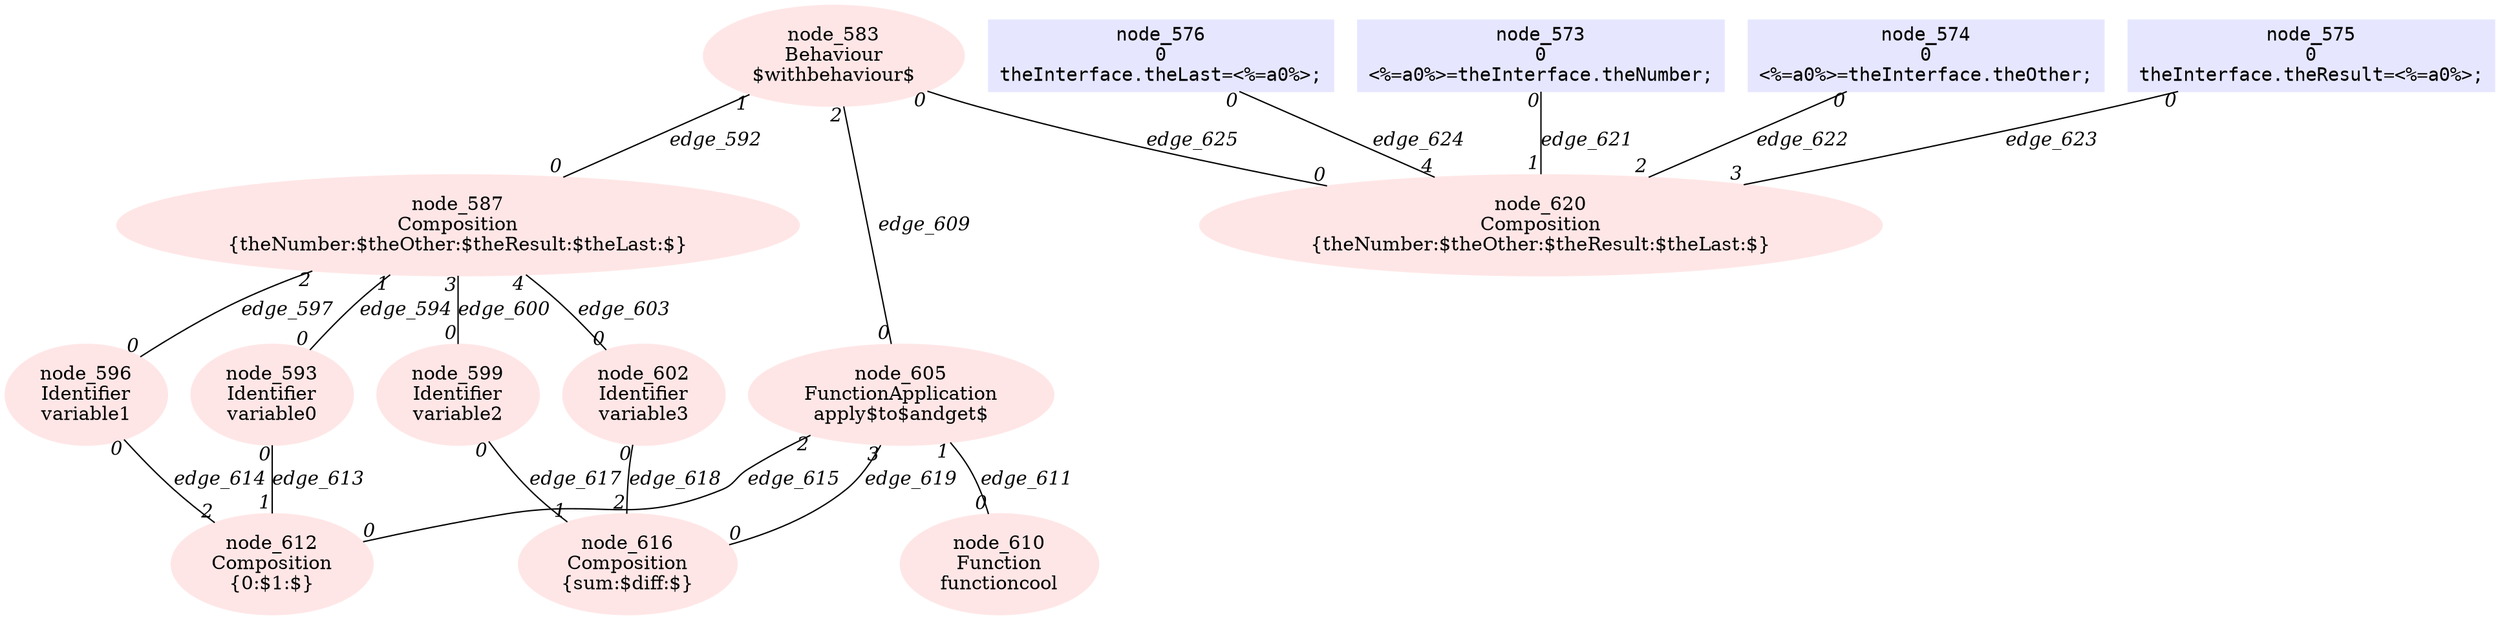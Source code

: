 digraph g{node_583 [shape=ellipse, style=filled, color="0.0 0.1 1.0", label="node_583
Behaviour
$withbehaviour$" ]
node_587 [shape=ellipse, style=filled, color="0.0 0.1 1.0", label="node_587
Composition
{theNumber:$theOther:$theResult:$theLast:$}" ]
node_593 [shape=ellipse, style=filled, color="0.0 0.1 1.0", label="node_593
Identifier
variable0" ]
node_596 [shape=ellipse, style=filled, color="0.0 0.1 1.0", label="node_596
Identifier
variable1" ]
node_599 [shape=ellipse, style=filled, color="0.0 0.1 1.0", label="node_599
Identifier
variable2" ]
node_602 [shape=ellipse, style=filled, color="0.0 0.1 1.0", label="node_602
Identifier
variable3" ]
node_605 [shape=ellipse, style=filled, color="0.0 0.1 1.0", label="node_605
FunctionApplication
apply$to$andget$" ]
node_610 [shape=ellipse, style=filled, color="0.0 0.1 1.0", label="node_610
Function
functioncool" ]
node_612 [shape=ellipse, style=filled, color="0.0 0.1 1.0", label="node_612
Composition
{0:$1:$}" ]
node_616 [shape=ellipse, style=filled, color="0.0 0.1 1.0", label="node_616
Composition
{sum:$diff:$}" ]
node_620 [shape=ellipse, style=filled, color="0.0 0.1 1.0", label="node_620
Composition
{theNumber:$theOther:$theResult:$theLast:$}" ]
node_573 [shape=box, style=filled, color="0.66 0.1 1.0", fontname="Courier", label="node_573
0
<%=a0%>=theInterface.theNumber;
" ]
node_574 [shape=box, style=filled, color="0.66 0.1 1.0", fontname="Courier", label="node_574
0
<%=a0%>=theInterface.theOther;
" ]
node_575 [shape=box, style=filled, color="0.66 0.1 1.0", fontname="Courier", label="node_575
0
theInterface.theResult=<%=a0%>;
" ]
node_576 [shape=box, style=filled, color="0.66 0.1 1.0", fontname="Courier", label="node_576
0
theInterface.theLast=<%=a0%>;
" ]
node_583 -> node_587 [dir=none, arrowHead=none, fontname="Times-Italic", label="edge_592",  headlabel="0", taillabel="1" ]
node_587 -> node_593 [dir=none, arrowHead=none, fontname="Times-Italic", label="edge_594",  headlabel="0", taillabel="1" ]
node_587 -> node_596 [dir=none, arrowHead=none, fontname="Times-Italic", label="edge_597",  headlabel="0", taillabel="2" ]
node_587 -> node_599 [dir=none, arrowHead=none, fontname="Times-Italic", label="edge_600",  headlabel="0", taillabel="3" ]
node_587 -> node_602 [dir=none, arrowHead=none, fontname="Times-Italic", label="edge_603",  headlabel="0", taillabel="4" ]
node_583 -> node_605 [dir=none, arrowHead=none, fontname="Times-Italic", label="edge_609",  headlabel="0", taillabel="2" ]
node_605 -> node_610 [dir=none, arrowHead=none, fontname="Times-Italic", label="edge_611",  headlabel="0", taillabel="1" ]
node_593 -> node_612 [dir=none, arrowHead=none, fontname="Times-Italic", label="edge_613",  headlabel="1", taillabel="0" ]
node_596 -> node_612 [dir=none, arrowHead=none, fontname="Times-Italic", label="edge_614",  headlabel="2", taillabel="0" ]
node_605 -> node_612 [dir=none, arrowHead=none, fontname="Times-Italic", label="edge_615",  headlabel="0", taillabel="2" ]
node_599 -> node_616 [dir=none, arrowHead=none, fontname="Times-Italic", label="edge_617",  headlabel="1", taillabel="0" ]
node_602 -> node_616 [dir=none, arrowHead=none, fontname="Times-Italic", label="edge_618",  headlabel="2", taillabel="0" ]
node_605 -> node_616 [dir=none, arrowHead=none, fontname="Times-Italic", label="edge_619",  headlabel="0", taillabel="3" ]
node_573 -> node_620 [dir=none, arrowHead=none, fontname="Times-Italic", label="edge_621",  headlabel="1", taillabel="0" ]
node_574 -> node_620 [dir=none, arrowHead=none, fontname="Times-Italic", label="edge_622",  headlabel="2", taillabel="0" ]
node_575 -> node_620 [dir=none, arrowHead=none, fontname="Times-Italic", label="edge_623",  headlabel="3", taillabel="0" ]
node_576 -> node_620 [dir=none, arrowHead=none, fontname="Times-Italic", label="edge_624",  headlabel="4", taillabel="0" ]
node_583 -> node_620 [dir=none, arrowHead=none, fontname="Times-Italic", label="edge_625",  headlabel="0", taillabel="0" ]
}
